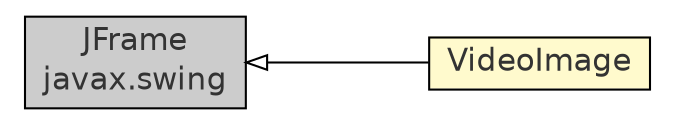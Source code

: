 #!/usr/local/bin/dot
#
# Class diagram 
# Generated by UmlGraph version 4.8 (http://www.spinellis.gr/sw/umlgraph)
#

digraph G {
	edge [fontname="Helvetica",fontsize=10,labelfontname="Helvetica",labelfontsize=10];
	node [fontname="Helvetica",fontsize=10,shape=plaintext];
	rankdir=LR;
	ranksep=1;
	// com.xuggle.xuggler.demos.VideoImage
	c25364 [label=<<table border="0" cellborder="1" cellspacing="0" cellpadding="2" port="p" bgcolor="lemonChiffon" href="./VideoImage.html">
		<tr><td><table border="0" cellspacing="0" cellpadding="1">
			<tr><td> VideoImage </td></tr>
		</table></td></tr>
		</table>>, fontname="Helvetica", fontcolor="grey20", fontsize=15.0];
	//com.xuggle.xuggler.demos.VideoImage extends javax.swing.JFrame
	c25393:p -> c25364:p [dir=back,arrowtail=empty];
	// javax.swing.JFrame
	c25393 [label=<<table border="0" cellborder="1" cellspacing="0" cellpadding="2" port="p" bgcolor="grey80" href="http://java.sun.com/j2se/1.5.0/docs/api/javax/swing/JFrame.html">
		<tr><td><table border="0" cellspacing="0" cellpadding="1">
			<tr><td> JFrame </td></tr>
			<tr><td> javax.swing </td></tr>
		</table></td></tr>
		</table>>, fontname="Helvetica", fontcolor="grey20", fontsize=15.0];
}

